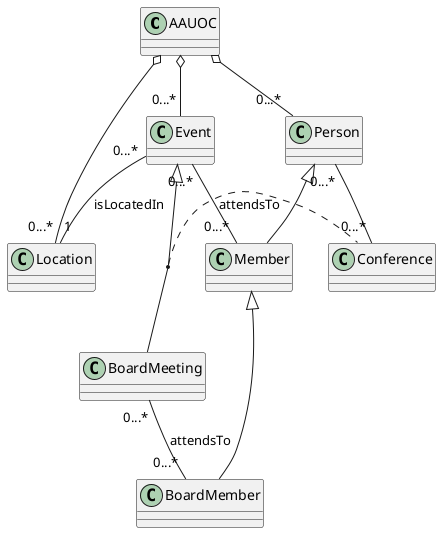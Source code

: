 @startuml


AAUOC o-- "0...*" Location
AAUOC o-- "0...*" Event
AAUOC o-- "0...*" Person

Event <|--BoardMeeting
Event "0...*" -- "1" Location : isLocatedIn
Event "0...*" -- "0...*" Member :attendsTo



Person  <|-- Member
Person "0...*" -- "0...*" Conference

Member <|-- BoardMember

BoardMeeting "0...*" -- "0...*" BoardMember : attendsTo
(BoardMeeting,Event) .Conference


@enduml